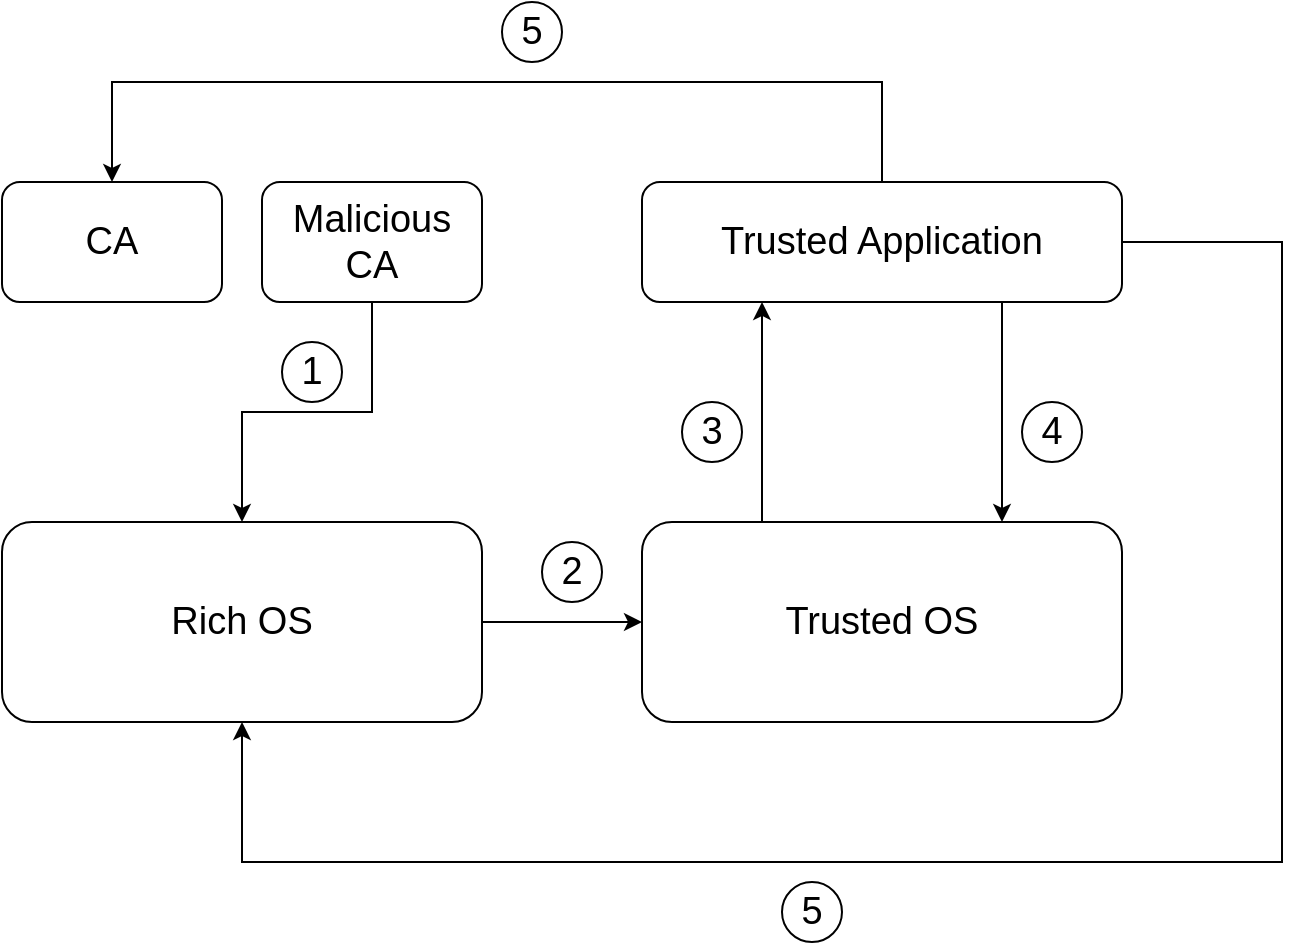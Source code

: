 <mxfile version="20.2.3" type="github">
  <diagram id="IjE_r1VJSpC4vSCnsU9k" name="第 1 页">
    <mxGraphModel dx="1209" dy="749" grid="1" gridSize="10" guides="1" tooltips="1" connect="1" arrows="1" fold="1" page="1" pageScale="1" pageWidth="1200" pageHeight="1920" math="0" shadow="0">
      <root>
        <mxCell id="0" />
        <mxCell id="1" parent="0" />
        <mxCell id="byWuOvxjTO7wnnD7FxtV-4" value="CA" style="rounded=1;whiteSpace=wrap;html=1;fontSize=19;" vertex="1" parent="1">
          <mxGeometry x="240" y="180" width="110" height="60" as="geometry" />
        </mxCell>
        <mxCell id="byWuOvxjTO7wnnD7FxtV-14" style="edgeStyle=orthogonalEdgeStyle;rounded=0;orthogonalLoop=1;jettySize=auto;html=1;exitX=1;exitY=0.5;exitDx=0;exitDy=0;entryX=0;entryY=0.5;entryDx=0;entryDy=0;fontSize=19;" edge="1" parent="1" source="byWuOvxjTO7wnnD7FxtV-6" target="byWuOvxjTO7wnnD7FxtV-11">
          <mxGeometry relative="1" as="geometry" />
        </mxCell>
        <mxCell id="byWuOvxjTO7wnnD7FxtV-6" value="Rich OS" style="rounded=1;whiteSpace=wrap;html=1;fontSize=19;" vertex="1" parent="1">
          <mxGeometry x="240" y="350" width="240" height="100" as="geometry" />
        </mxCell>
        <mxCell id="byWuOvxjTO7wnnD7FxtV-13" style="edgeStyle=orthogonalEdgeStyle;rounded=0;orthogonalLoop=1;jettySize=auto;html=1;exitX=0.5;exitY=1;exitDx=0;exitDy=0;entryX=0.5;entryY=0;entryDx=0;entryDy=0;fontSize=19;" edge="1" parent="1" source="byWuOvxjTO7wnnD7FxtV-10" target="byWuOvxjTO7wnnD7FxtV-6">
          <mxGeometry relative="1" as="geometry" />
        </mxCell>
        <mxCell id="byWuOvxjTO7wnnD7FxtV-10" value="Malicious CA" style="rounded=1;whiteSpace=wrap;html=1;fontSize=19;" vertex="1" parent="1">
          <mxGeometry x="370" y="180" width="110" height="60" as="geometry" />
        </mxCell>
        <mxCell id="byWuOvxjTO7wnnD7FxtV-16" style="edgeStyle=orthogonalEdgeStyle;rounded=0;orthogonalLoop=1;jettySize=auto;html=1;exitX=0.25;exitY=0;exitDx=0;exitDy=0;entryX=0.25;entryY=1;entryDx=0;entryDy=0;fontSize=19;" edge="1" parent="1" source="byWuOvxjTO7wnnD7FxtV-11" target="byWuOvxjTO7wnnD7FxtV-12">
          <mxGeometry relative="1" as="geometry" />
        </mxCell>
        <mxCell id="byWuOvxjTO7wnnD7FxtV-11" value="Trusted OS" style="rounded=1;whiteSpace=wrap;html=1;fontSize=19;" vertex="1" parent="1">
          <mxGeometry x="560" y="350" width="240" height="100" as="geometry" />
        </mxCell>
        <mxCell id="byWuOvxjTO7wnnD7FxtV-17" style="edgeStyle=orthogonalEdgeStyle;rounded=0;orthogonalLoop=1;jettySize=auto;html=1;exitX=0.75;exitY=1;exitDx=0;exitDy=0;entryX=0.75;entryY=0;entryDx=0;entryDy=0;fontSize=19;" edge="1" parent="1" source="byWuOvxjTO7wnnD7FxtV-12" target="byWuOvxjTO7wnnD7FxtV-11">
          <mxGeometry relative="1" as="geometry" />
        </mxCell>
        <mxCell id="byWuOvxjTO7wnnD7FxtV-18" style="edgeStyle=orthogonalEdgeStyle;rounded=0;orthogonalLoop=1;jettySize=auto;html=1;exitX=0.5;exitY=0;exitDx=0;exitDy=0;entryX=0.5;entryY=0;entryDx=0;entryDy=0;fontSize=19;" edge="1" parent="1" source="byWuOvxjTO7wnnD7FxtV-12" target="byWuOvxjTO7wnnD7FxtV-4">
          <mxGeometry relative="1" as="geometry">
            <Array as="points">
              <mxPoint x="680" y="130" />
              <mxPoint x="295" y="130" />
            </Array>
          </mxGeometry>
        </mxCell>
        <mxCell id="byWuOvxjTO7wnnD7FxtV-19" style="edgeStyle=orthogonalEdgeStyle;rounded=0;orthogonalLoop=1;jettySize=auto;html=1;exitX=1;exitY=0.5;exitDx=0;exitDy=0;entryX=0.5;entryY=1;entryDx=0;entryDy=0;fontSize=19;" edge="1" parent="1" source="byWuOvxjTO7wnnD7FxtV-12" target="byWuOvxjTO7wnnD7FxtV-6">
          <mxGeometry relative="1" as="geometry">
            <Array as="points">
              <mxPoint x="880" y="210" />
              <mxPoint x="880" y="520" />
              <mxPoint x="360" y="520" />
            </Array>
          </mxGeometry>
        </mxCell>
        <mxCell id="byWuOvxjTO7wnnD7FxtV-12" value="Trusted Application" style="rounded=1;whiteSpace=wrap;html=1;fontSize=19;" vertex="1" parent="1">
          <mxGeometry x="560" y="180" width="240" height="60" as="geometry" />
        </mxCell>
        <mxCell id="byWuOvxjTO7wnnD7FxtV-20" value="1" style="ellipse;whiteSpace=wrap;html=1;aspect=fixed;fontSize=19;" vertex="1" parent="1">
          <mxGeometry x="380" y="260" width="30" height="30" as="geometry" />
        </mxCell>
        <mxCell id="byWuOvxjTO7wnnD7FxtV-22" value="2" style="ellipse;whiteSpace=wrap;html=1;aspect=fixed;fontSize=19;" vertex="1" parent="1">
          <mxGeometry x="510" y="360" width="30" height="30" as="geometry" />
        </mxCell>
        <mxCell id="byWuOvxjTO7wnnD7FxtV-23" value="3" style="ellipse;whiteSpace=wrap;html=1;aspect=fixed;fontSize=19;" vertex="1" parent="1">
          <mxGeometry x="580" y="290" width="30" height="30" as="geometry" />
        </mxCell>
        <mxCell id="byWuOvxjTO7wnnD7FxtV-24" value="4" style="ellipse;whiteSpace=wrap;html=1;aspect=fixed;fontSize=19;" vertex="1" parent="1">
          <mxGeometry x="750" y="290" width="30" height="30" as="geometry" />
        </mxCell>
        <mxCell id="byWuOvxjTO7wnnD7FxtV-25" value="5" style="ellipse;whiteSpace=wrap;html=1;aspect=fixed;fontSize=19;" vertex="1" parent="1">
          <mxGeometry x="630" y="530" width="30" height="30" as="geometry" />
        </mxCell>
        <mxCell id="byWuOvxjTO7wnnD7FxtV-26" value="5" style="ellipse;whiteSpace=wrap;html=1;aspect=fixed;fontSize=19;" vertex="1" parent="1">
          <mxGeometry x="490" y="90" width="30" height="30" as="geometry" />
        </mxCell>
      </root>
    </mxGraphModel>
  </diagram>
</mxfile>
